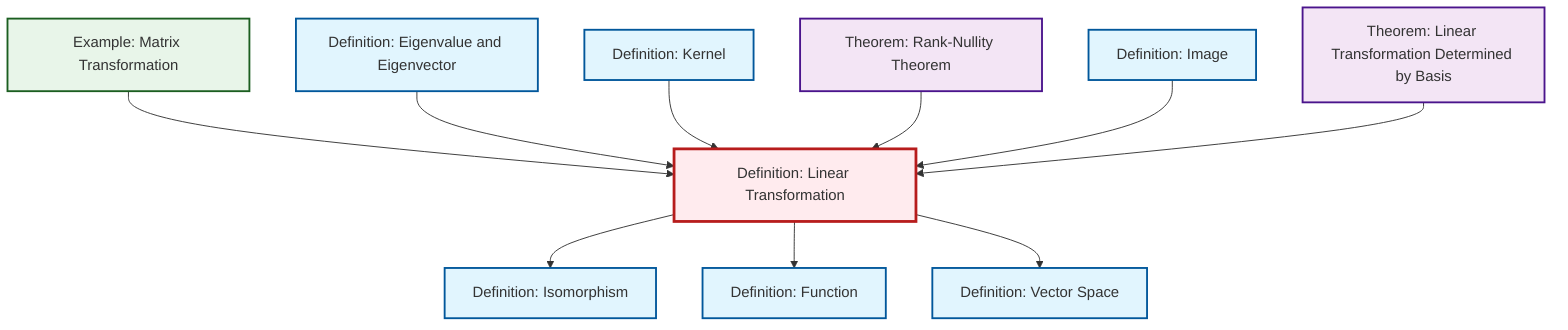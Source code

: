 graph TD
    classDef definition fill:#e1f5fe,stroke:#01579b,stroke-width:2px
    classDef theorem fill:#f3e5f5,stroke:#4a148c,stroke-width:2px
    classDef axiom fill:#fff3e0,stroke:#e65100,stroke-width:2px
    classDef example fill:#e8f5e9,stroke:#1b5e20,stroke-width:2px
    classDef current fill:#ffebee,stroke:#b71c1c,stroke-width:3px
    ex-matrix-transformation["Example: Matrix Transformation"]:::example
    def-linear-transformation["Definition: Linear Transformation"]:::definition
    def-kernel["Definition: Kernel"]:::definition
    def-isomorphism["Definition: Isomorphism"]:::definition
    def-function["Definition: Function"]:::definition
    def-eigenvalue-eigenvector["Definition: Eigenvalue and Eigenvector"]:::definition
    thm-linear-transformation-basis["Theorem: Linear Transformation Determined by Basis"]:::theorem
    def-vector-space["Definition: Vector Space"]:::definition
    thm-rank-nullity["Theorem: Rank-Nullity Theorem"]:::theorem
    def-image["Definition: Image"]:::definition
    ex-matrix-transformation --> def-linear-transformation
    def-eigenvalue-eigenvector --> def-linear-transformation
    def-linear-transformation --> def-isomorphism
    def-kernel --> def-linear-transformation
    def-linear-transformation --> def-function
    def-linear-transformation --> def-vector-space
    thm-rank-nullity --> def-linear-transformation
    def-image --> def-linear-transformation
    thm-linear-transformation-basis --> def-linear-transformation
    class def-linear-transformation current